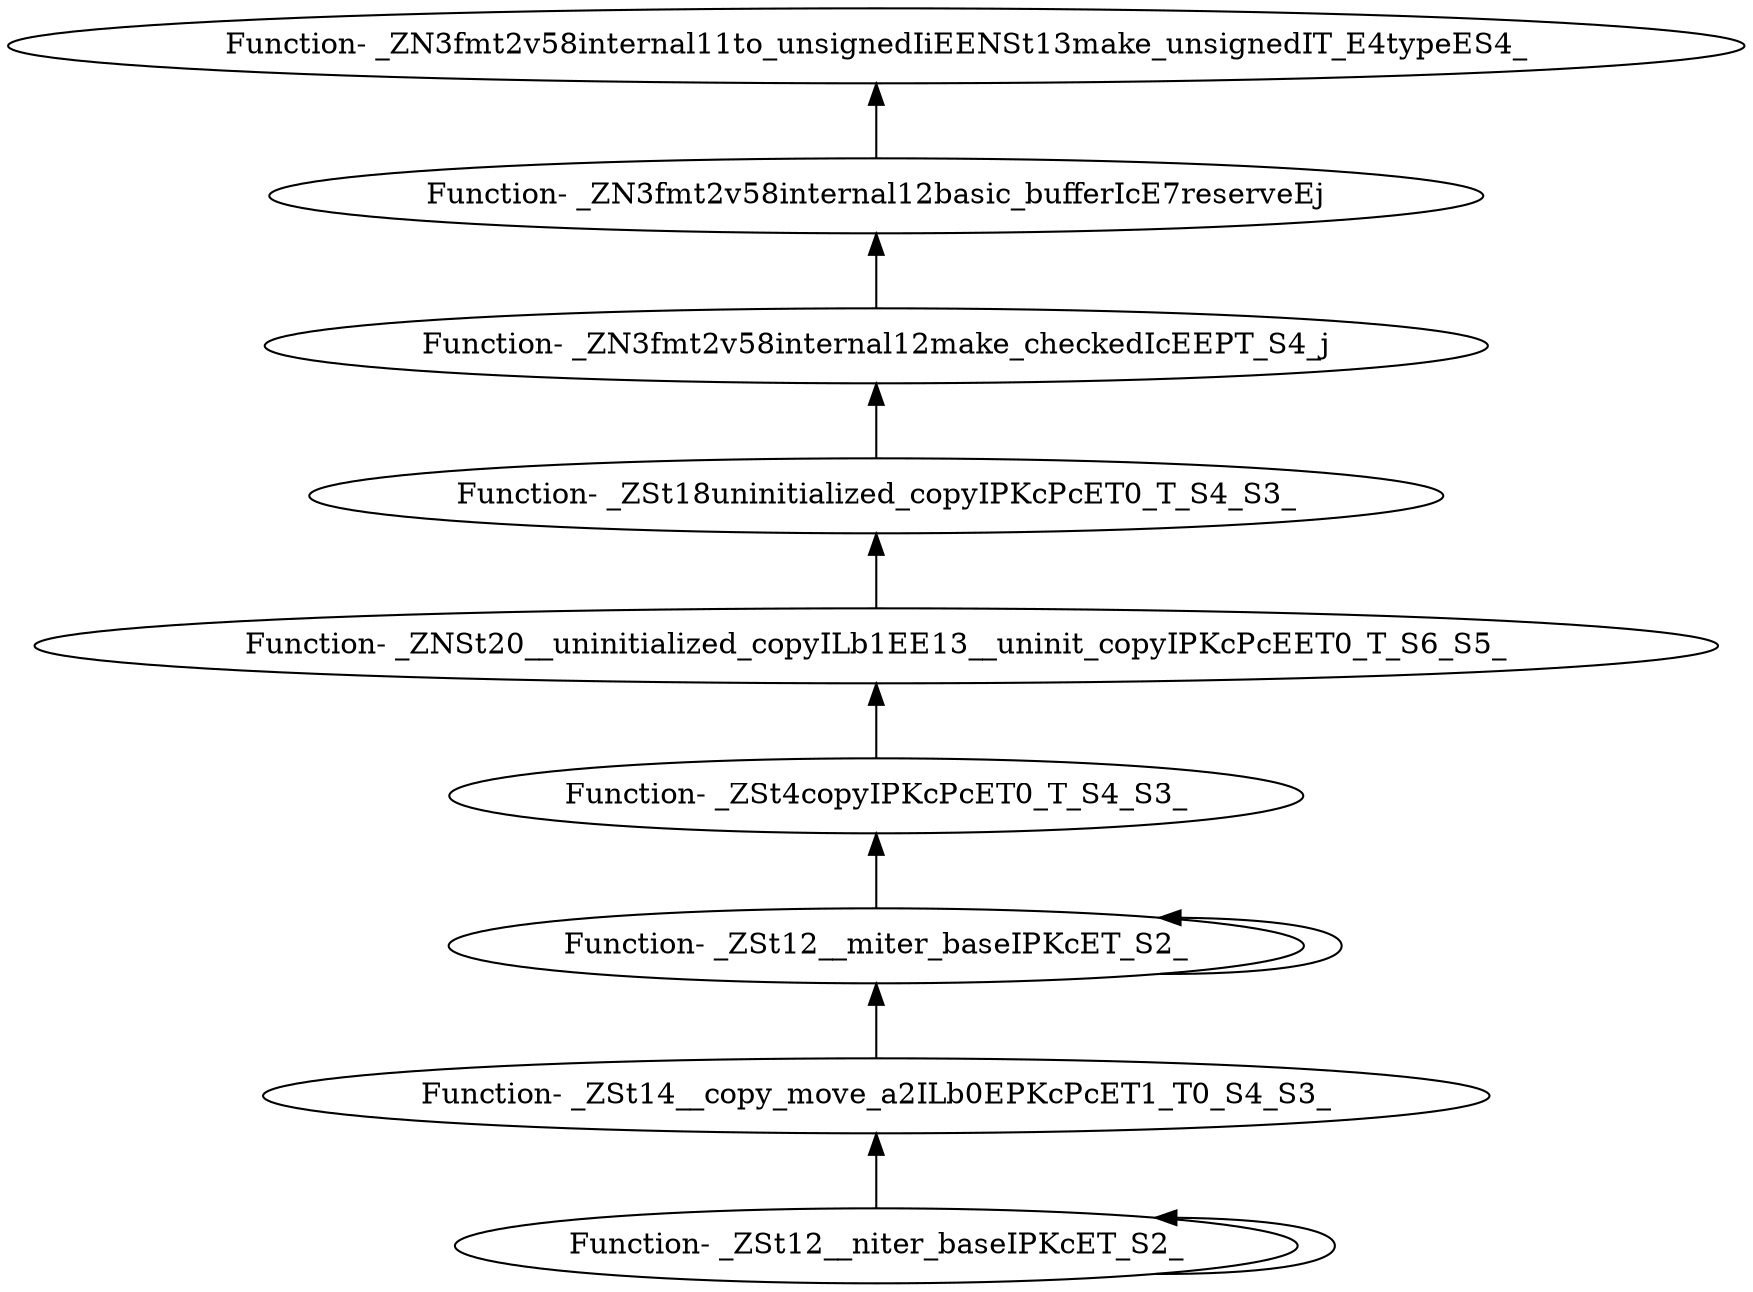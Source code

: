 digraph {
	"Function- _ZSt12__niter_baseIPKcET_S2_"
	"Function- _ZSt12__niter_baseIPKcET_S2_"
	"Function- _ZSt12__niter_baseIPKcET_S2_" -> "Function- _ZSt12__niter_baseIPKcET_S2_" [dir=back]
	"Function- _ZSt14__copy_move_a2ILb0EPKcPcET1_T0_S4_S3_"
	"Function- _ZSt14__copy_move_a2ILb0EPKcPcET1_T0_S4_S3_" -> "Function- _ZSt12__niter_baseIPKcET_S2_" [dir=back]
	"Function- _ZSt12__miter_baseIPKcET_S2_"
	"Function- _ZSt12__miter_baseIPKcET_S2_" -> "Function- _ZSt14__copy_move_a2ILb0EPKcPcET1_T0_S4_S3_" [dir=back]
	"Function- _ZSt12__miter_baseIPKcET_S2_"
	"Function- _ZSt12__miter_baseIPKcET_S2_" -> "Function- _ZSt12__miter_baseIPKcET_S2_" [dir=back]
	"Function- _ZSt4copyIPKcPcET0_T_S4_S3_"
	"Function- _ZSt4copyIPKcPcET0_T_S4_S3_" -> "Function- _ZSt12__miter_baseIPKcET_S2_" [dir=back]
	"Function- _ZNSt20__uninitialized_copyILb1EE13__uninit_copyIPKcPcEET0_T_S6_S5_"
	"Function- _ZNSt20__uninitialized_copyILb1EE13__uninit_copyIPKcPcEET0_T_S6_S5_" -> "Function- _ZSt4copyIPKcPcET0_T_S4_S3_" [dir=back]
	"Function- _ZSt18uninitialized_copyIPKcPcET0_T_S4_S3_"
	"Function- _ZSt18uninitialized_copyIPKcPcET0_T_S4_S3_" -> "Function- _ZNSt20__uninitialized_copyILb1EE13__uninit_copyIPKcPcEET0_T_S6_S5_" [dir=back]
	"Function- _ZN3fmt2v58internal12make_checkedIcEEPT_S4_j"
	"Function- _ZN3fmt2v58internal12make_checkedIcEEPT_S4_j" -> "Function- _ZSt18uninitialized_copyIPKcPcET0_T_S4_S3_" [dir=back]
	"Function- _ZN3fmt2v58internal12basic_bufferIcE7reserveEj"
	"Function- _ZN3fmt2v58internal12basic_bufferIcE7reserveEj" -> "Function- _ZN3fmt2v58internal12make_checkedIcEEPT_S4_j" [dir=back]
	"Function- _ZN3fmt2v58internal11to_unsignedIiEENSt13make_unsignedIT_E4typeES4_"
	"Function- _ZN3fmt2v58internal11to_unsignedIiEENSt13make_unsignedIT_E4typeES4_" -> "Function- _ZN3fmt2v58internal12basic_bufferIcE7reserveEj" [dir=back]
}
